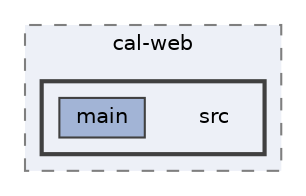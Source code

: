 digraph "repository/cal-web/src"
{
 // LATEX_PDF_SIZE
  bgcolor="transparent";
  edge [fontname=Helvetica,fontsize=10,labelfontname=Helvetica,labelfontsize=10];
  node [fontname=Helvetica,fontsize=10,shape=box,height=0.2,width=0.4];
  compound=true
  subgraph clusterdir_a6027562e01af61e25a42525be0e5e1b {
    graph [ bgcolor="#edf0f7", pencolor="grey50", label="cal-web", fontname=Helvetica,fontsize=10 style="filled,dashed", URL="dir_a6027562e01af61e25a42525be0e5e1b.html",tooltip=""]
  subgraph clusterdir_a195a3b99c9637178b3a3cc525c82339 {
    graph [ bgcolor="#edf0f7", pencolor="grey25", label="", fontname=Helvetica,fontsize=10 style="filled,bold", URL="dir_a195a3b99c9637178b3a3cc525c82339.html",tooltip=""]
    dir_a195a3b99c9637178b3a3cc525c82339 [shape=plaintext, label="src"];
  dir_9099f8f64be6ea362244f5bad70da33c [label="main", fillcolor="#a2b4d6", color="grey25", style="filled", URL="dir_9099f8f64be6ea362244f5bad70da33c.html",tooltip=""];
  }
  }
}

